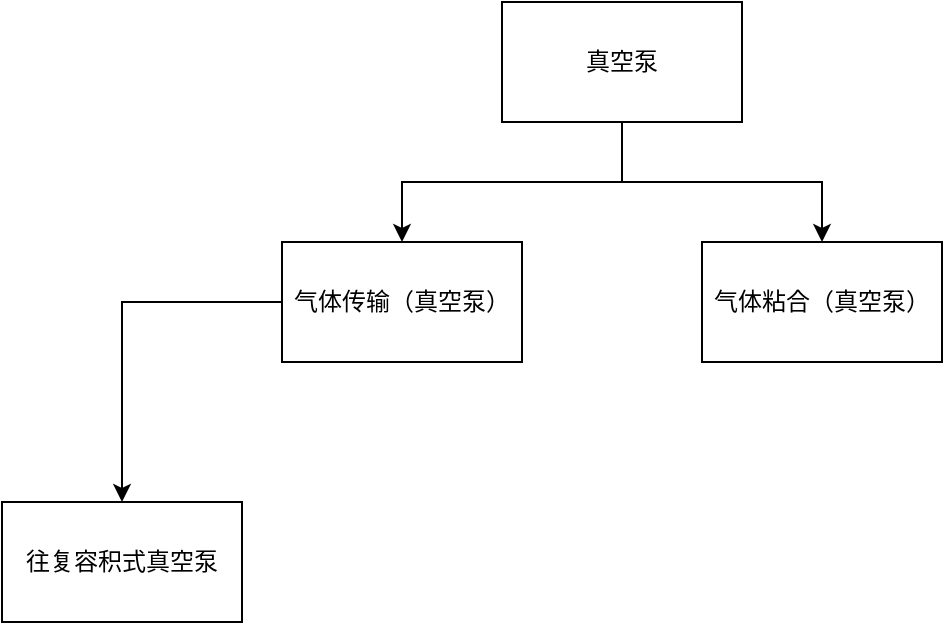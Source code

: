 <mxfile version="20.3.0" type="github">
  <diagram id="EJDTuElmcnAi4WPFWQzJ" name="Page-1">
    <mxGraphModel dx="830" dy="852" grid="1" gridSize="10" guides="1" tooltips="1" connect="1" arrows="1" fold="1" page="1" pageScale="1" pageWidth="850" pageHeight="1100" math="0" shadow="0">
      <root>
        <mxCell id="0" />
        <mxCell id="1" parent="0" />
        <mxCell id="flRVxpR7cwWonaM8a4Yf-3" value="" style="edgeStyle=orthogonalEdgeStyle;rounded=0;orthogonalLoop=1;jettySize=auto;html=1;" edge="1" parent="1" source="flRVxpR7cwWonaM8a4Yf-1" target="flRVxpR7cwWonaM8a4Yf-2">
          <mxGeometry relative="1" as="geometry" />
        </mxCell>
        <mxCell id="flRVxpR7cwWonaM8a4Yf-5" value="" style="edgeStyle=orthogonalEdgeStyle;rounded=0;orthogonalLoop=1;jettySize=auto;html=1;" edge="1" parent="1" source="flRVxpR7cwWonaM8a4Yf-1" target="flRVxpR7cwWonaM8a4Yf-4">
          <mxGeometry relative="1" as="geometry" />
        </mxCell>
        <mxCell id="flRVxpR7cwWonaM8a4Yf-1" value="真空泵" style="rounded=0;whiteSpace=wrap;html=1;" vertex="1" parent="1">
          <mxGeometry x="380" y="80" width="120" height="60" as="geometry" />
        </mxCell>
        <mxCell id="flRVxpR7cwWonaM8a4Yf-7" value="" style="edgeStyle=orthogonalEdgeStyle;rounded=0;orthogonalLoop=1;jettySize=auto;html=1;" edge="1" parent="1" source="flRVxpR7cwWonaM8a4Yf-2" target="flRVxpR7cwWonaM8a4Yf-6">
          <mxGeometry relative="1" as="geometry" />
        </mxCell>
        <mxCell id="flRVxpR7cwWonaM8a4Yf-2" value="气体传输（真空泵）" style="rounded=0;whiteSpace=wrap;html=1;" vertex="1" parent="1">
          <mxGeometry x="270" y="200" width="120" height="60" as="geometry" />
        </mxCell>
        <mxCell id="flRVxpR7cwWonaM8a4Yf-4" value="气体粘合（真空泵）" style="rounded=0;whiteSpace=wrap;html=1;" vertex="1" parent="1">
          <mxGeometry x="480" y="200" width="120" height="60" as="geometry" />
        </mxCell>
        <mxCell id="flRVxpR7cwWonaM8a4Yf-6" value="往复容积式真空泵" style="rounded=0;whiteSpace=wrap;html=1;" vertex="1" parent="1">
          <mxGeometry x="130" y="330" width="120" height="60" as="geometry" />
        </mxCell>
      </root>
    </mxGraphModel>
  </diagram>
</mxfile>
